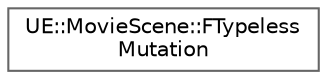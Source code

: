digraph "Graphical Class Hierarchy"
{
 // INTERACTIVE_SVG=YES
 // LATEX_PDF_SIZE
  bgcolor="transparent";
  edge [fontname=Helvetica,fontsize=10,labelfontname=Helvetica,labelfontsize=10];
  node [fontname=Helvetica,fontsize=10,shape=box,height=0.2,width=0.4];
  rankdir="LR";
  Node0 [id="Node000000",label="UE::MovieScene::FTypeless\lMutation",height=0.2,width=0.4,color="grey40", fillcolor="white", style="filled",URL="$dd/d70/structUE_1_1MovieScene_1_1FTypelessMutation.html",tooltip="Specifies a mask of components to add and remove from an entity."];
}
